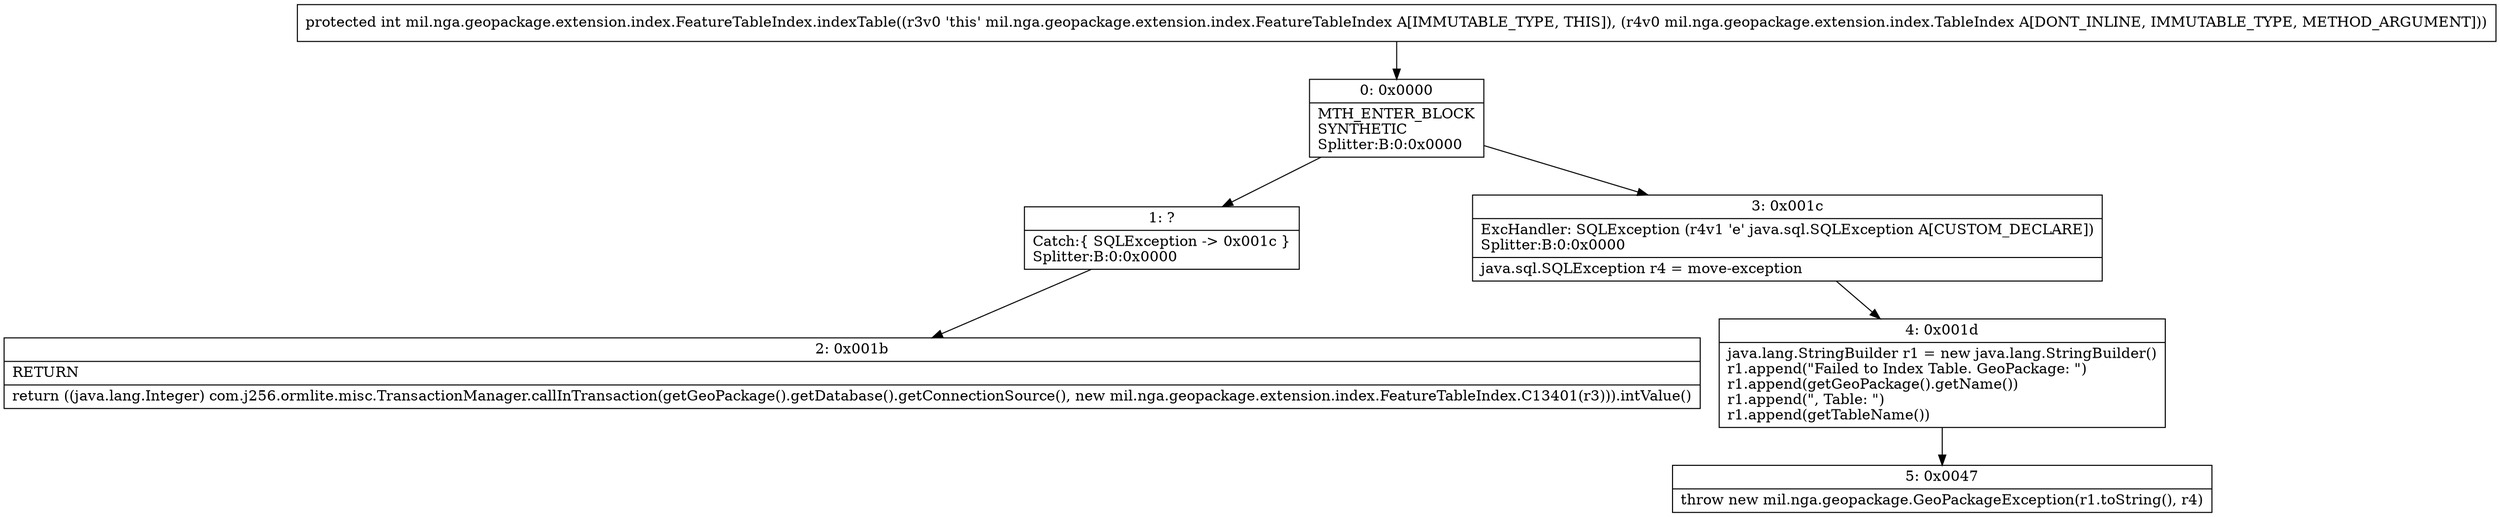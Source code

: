 digraph "CFG formil.nga.geopackage.extension.index.FeatureTableIndex.indexTable(Lmil\/nga\/geopackage\/extension\/index\/TableIndex;)I" {
Node_0 [shape=record,label="{0\:\ 0x0000|MTH_ENTER_BLOCK\lSYNTHETIC\lSplitter:B:0:0x0000\l}"];
Node_1 [shape=record,label="{1\:\ ?|Catch:\{ SQLException \-\> 0x001c \}\lSplitter:B:0:0x0000\l}"];
Node_2 [shape=record,label="{2\:\ 0x001b|RETURN\l|return ((java.lang.Integer) com.j256.ormlite.misc.TransactionManager.callInTransaction(getGeoPackage().getDatabase().getConnectionSource(), new mil.nga.geopackage.extension.index.FeatureTableIndex.C13401(r3))).intValue()\l}"];
Node_3 [shape=record,label="{3\:\ 0x001c|ExcHandler: SQLException (r4v1 'e' java.sql.SQLException A[CUSTOM_DECLARE])\lSplitter:B:0:0x0000\l|java.sql.SQLException r4 = move\-exception\l}"];
Node_4 [shape=record,label="{4\:\ 0x001d|java.lang.StringBuilder r1 = new java.lang.StringBuilder()\lr1.append(\"Failed to Index Table. GeoPackage: \")\lr1.append(getGeoPackage().getName())\lr1.append(\", Table: \")\lr1.append(getTableName())\l}"];
Node_5 [shape=record,label="{5\:\ 0x0047|throw new mil.nga.geopackage.GeoPackageException(r1.toString(), r4)\l}"];
MethodNode[shape=record,label="{protected int mil.nga.geopackage.extension.index.FeatureTableIndex.indexTable((r3v0 'this' mil.nga.geopackage.extension.index.FeatureTableIndex A[IMMUTABLE_TYPE, THIS]), (r4v0 mil.nga.geopackage.extension.index.TableIndex A[DONT_INLINE, IMMUTABLE_TYPE, METHOD_ARGUMENT])) }"];
MethodNode -> Node_0;
Node_0 -> Node_1;
Node_0 -> Node_3;
Node_1 -> Node_2;
Node_3 -> Node_4;
Node_4 -> Node_5;
}

